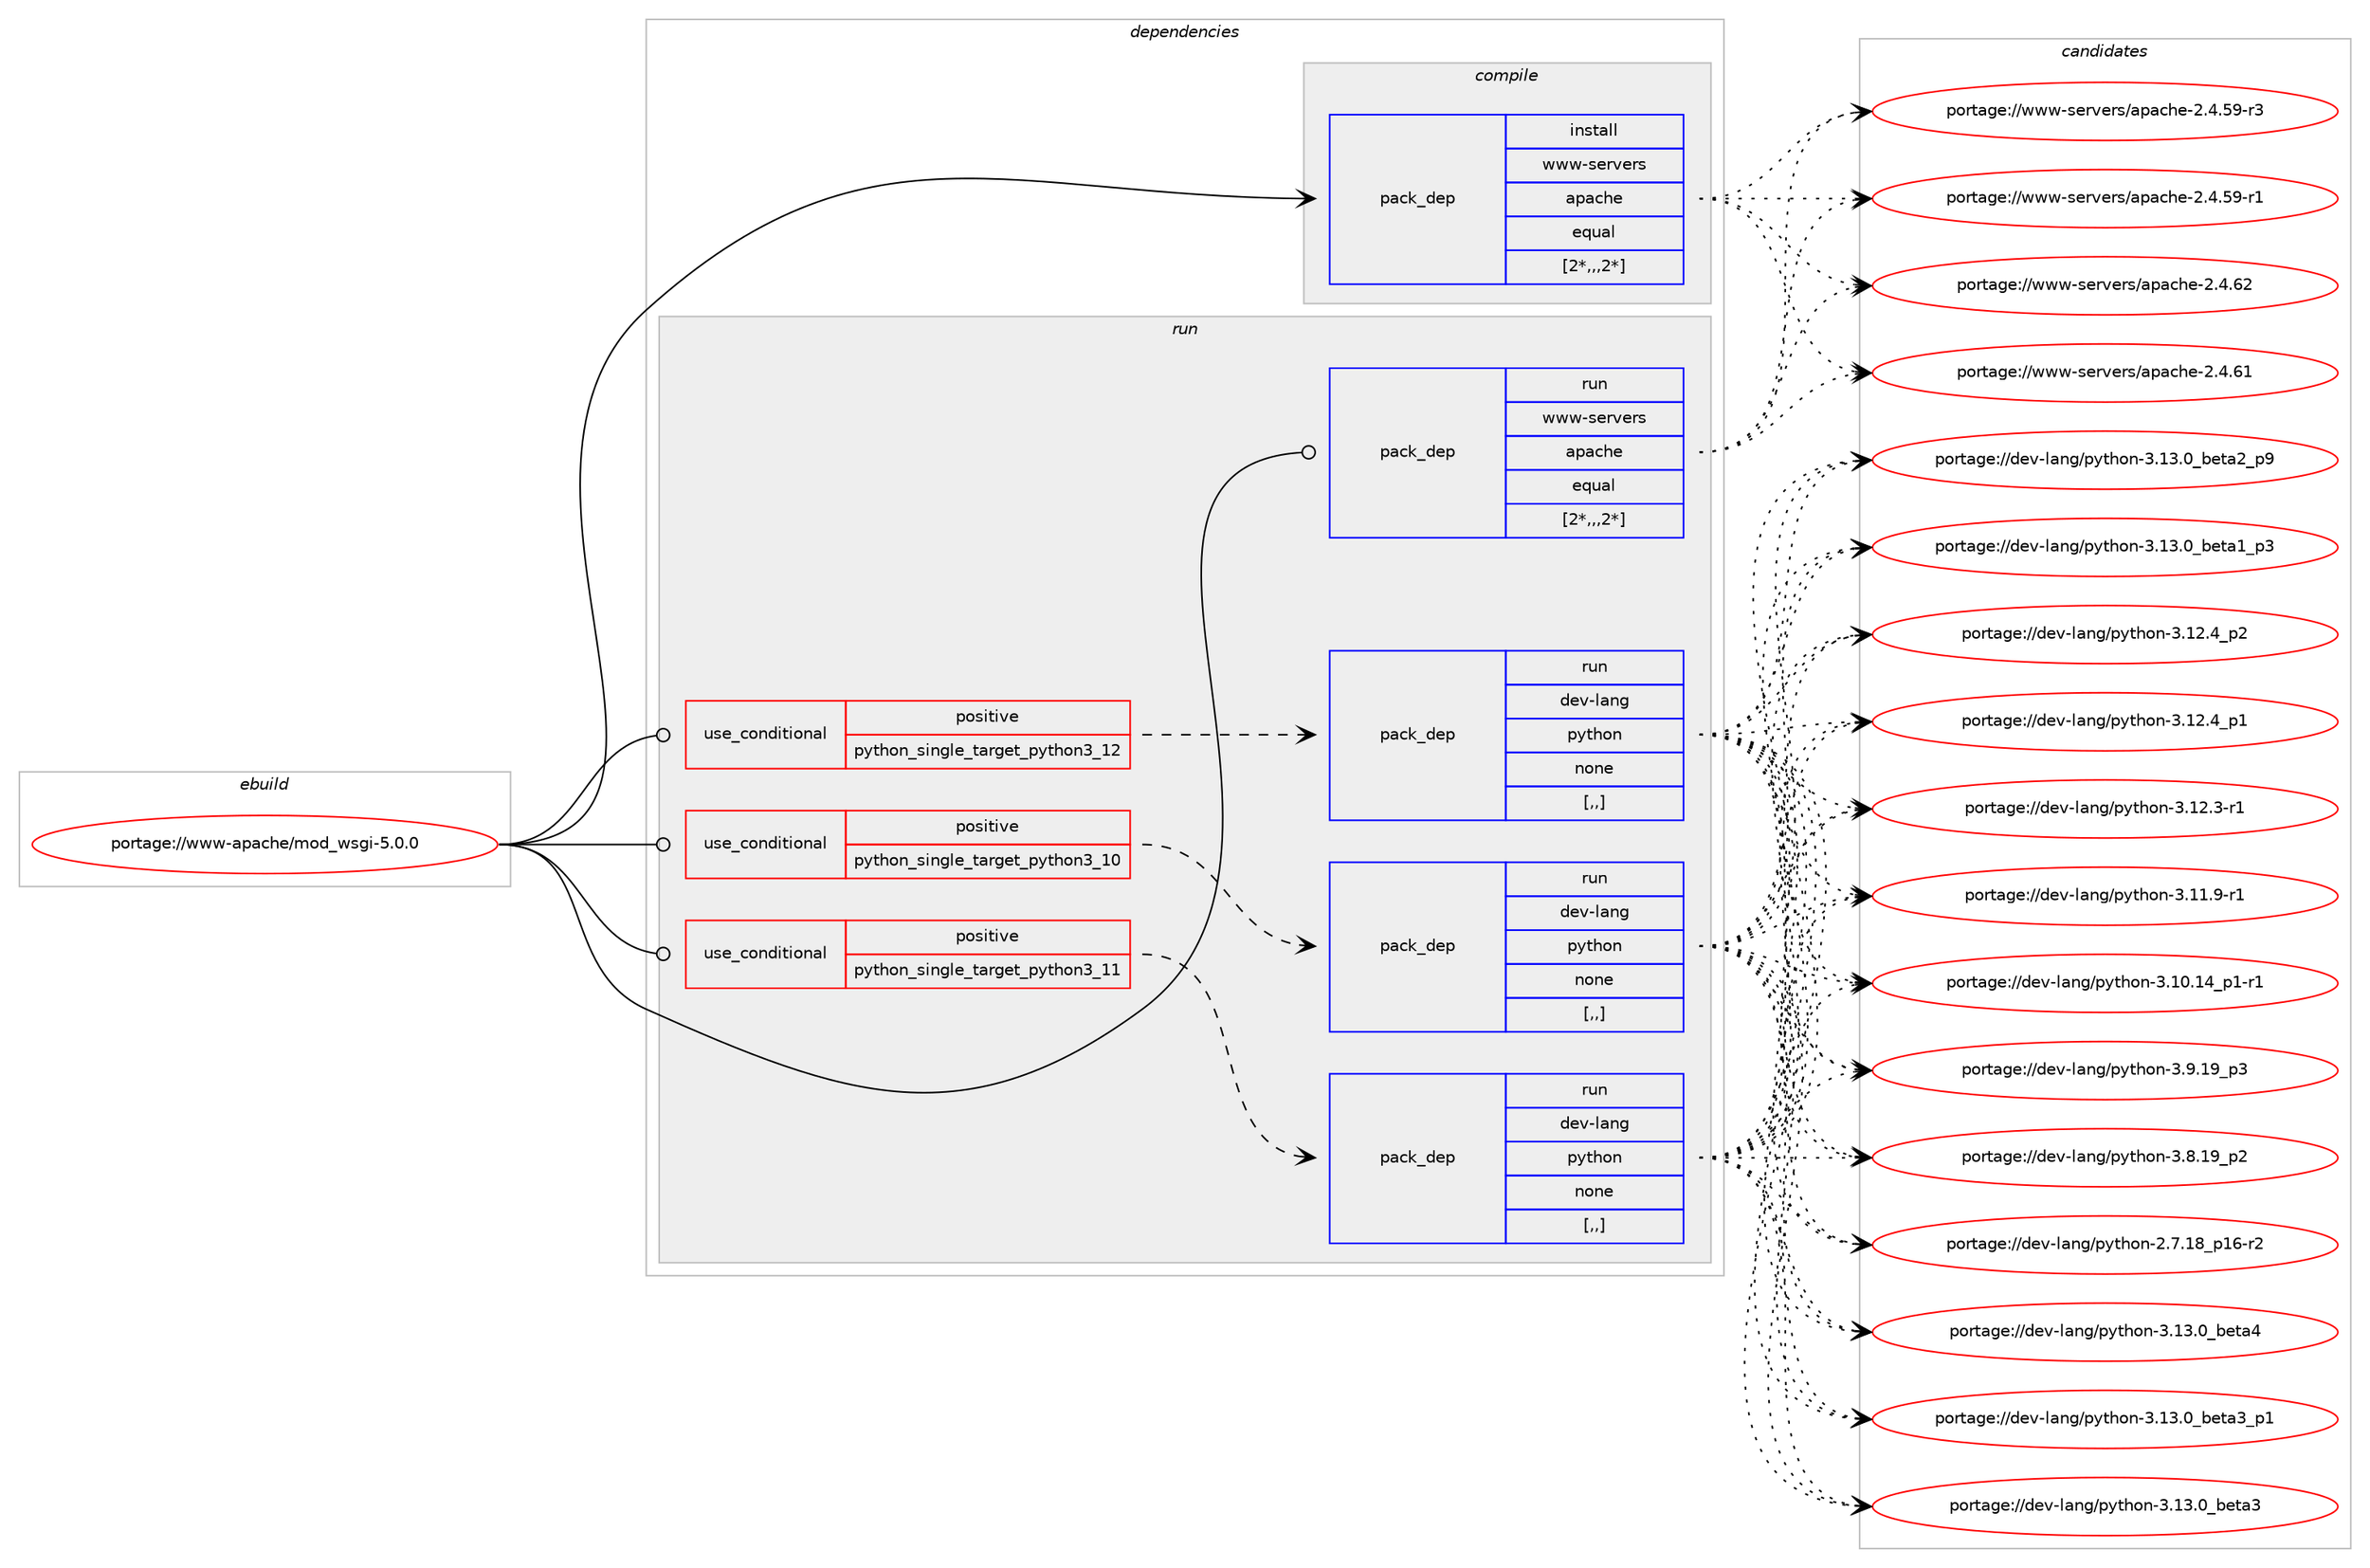 digraph prolog {

# *************
# Graph options
# *************

newrank=true;
concentrate=true;
compound=true;
graph [rankdir=LR,fontname=Helvetica,fontsize=10,ranksep=1.5];#, ranksep=2.5, nodesep=0.2];
edge  [arrowhead=vee];
node  [fontname=Helvetica,fontsize=10];

# **********
# The ebuild
# **********

subgraph cluster_leftcol {
color=gray;
label=<<i>ebuild</i>>;
id [label="portage://www-apache/mod_wsgi-5.0.0", color=red, width=4, href="../www-apache/mod_wsgi-5.0.0.svg"];
}

# ****************
# The dependencies
# ****************

subgraph cluster_midcol {
color=gray;
label=<<i>dependencies</i>>;
subgraph cluster_compile {
fillcolor="#eeeeee";
style=filled;
label=<<i>compile</i>>;
subgraph pack323756 {
dependency445774 [label=<<TABLE BORDER="0" CELLBORDER="1" CELLSPACING="0" CELLPADDING="4" WIDTH="220"><TR><TD ROWSPAN="6" CELLPADDING="30">pack_dep</TD></TR><TR><TD WIDTH="110">install</TD></TR><TR><TD>www-servers</TD></TR><TR><TD>apache</TD></TR><TR><TD>equal</TD></TR><TR><TD>[2*,,,2*]</TD></TR></TABLE>>, shape=none, color=blue];
}
id:e -> dependency445774:w [weight=20,style="solid",arrowhead="vee"];
}
subgraph cluster_compileandrun {
fillcolor="#eeeeee";
style=filled;
label=<<i>compile and run</i>>;
}
subgraph cluster_run {
fillcolor="#eeeeee";
style=filled;
label=<<i>run</i>>;
subgraph cond118763 {
dependency445775 [label=<<TABLE BORDER="0" CELLBORDER="1" CELLSPACING="0" CELLPADDING="4"><TR><TD ROWSPAN="3" CELLPADDING="10">use_conditional</TD></TR><TR><TD>positive</TD></TR><TR><TD>python_single_target_python3_10</TD></TR></TABLE>>, shape=none, color=red];
subgraph pack323757 {
dependency445776 [label=<<TABLE BORDER="0" CELLBORDER="1" CELLSPACING="0" CELLPADDING="4" WIDTH="220"><TR><TD ROWSPAN="6" CELLPADDING="30">pack_dep</TD></TR><TR><TD WIDTH="110">run</TD></TR><TR><TD>dev-lang</TD></TR><TR><TD>python</TD></TR><TR><TD>none</TD></TR><TR><TD>[,,]</TD></TR></TABLE>>, shape=none, color=blue];
}
dependency445775:e -> dependency445776:w [weight=20,style="dashed",arrowhead="vee"];
}
id:e -> dependency445775:w [weight=20,style="solid",arrowhead="odot"];
subgraph cond118764 {
dependency445777 [label=<<TABLE BORDER="0" CELLBORDER="1" CELLSPACING="0" CELLPADDING="4"><TR><TD ROWSPAN="3" CELLPADDING="10">use_conditional</TD></TR><TR><TD>positive</TD></TR><TR><TD>python_single_target_python3_11</TD></TR></TABLE>>, shape=none, color=red];
subgraph pack323758 {
dependency445778 [label=<<TABLE BORDER="0" CELLBORDER="1" CELLSPACING="0" CELLPADDING="4" WIDTH="220"><TR><TD ROWSPAN="6" CELLPADDING="30">pack_dep</TD></TR><TR><TD WIDTH="110">run</TD></TR><TR><TD>dev-lang</TD></TR><TR><TD>python</TD></TR><TR><TD>none</TD></TR><TR><TD>[,,]</TD></TR></TABLE>>, shape=none, color=blue];
}
dependency445777:e -> dependency445778:w [weight=20,style="dashed",arrowhead="vee"];
}
id:e -> dependency445777:w [weight=20,style="solid",arrowhead="odot"];
subgraph cond118765 {
dependency445779 [label=<<TABLE BORDER="0" CELLBORDER="1" CELLSPACING="0" CELLPADDING="4"><TR><TD ROWSPAN="3" CELLPADDING="10">use_conditional</TD></TR><TR><TD>positive</TD></TR><TR><TD>python_single_target_python3_12</TD></TR></TABLE>>, shape=none, color=red];
subgraph pack323759 {
dependency445780 [label=<<TABLE BORDER="0" CELLBORDER="1" CELLSPACING="0" CELLPADDING="4" WIDTH="220"><TR><TD ROWSPAN="6" CELLPADDING="30">pack_dep</TD></TR><TR><TD WIDTH="110">run</TD></TR><TR><TD>dev-lang</TD></TR><TR><TD>python</TD></TR><TR><TD>none</TD></TR><TR><TD>[,,]</TD></TR></TABLE>>, shape=none, color=blue];
}
dependency445779:e -> dependency445780:w [weight=20,style="dashed",arrowhead="vee"];
}
id:e -> dependency445779:w [weight=20,style="solid",arrowhead="odot"];
subgraph pack323760 {
dependency445781 [label=<<TABLE BORDER="0" CELLBORDER="1" CELLSPACING="0" CELLPADDING="4" WIDTH="220"><TR><TD ROWSPAN="6" CELLPADDING="30">pack_dep</TD></TR><TR><TD WIDTH="110">run</TD></TR><TR><TD>www-servers</TD></TR><TR><TD>apache</TD></TR><TR><TD>equal</TD></TR><TR><TD>[2*,,,2*]</TD></TR></TABLE>>, shape=none, color=blue];
}
id:e -> dependency445781:w [weight=20,style="solid",arrowhead="odot"];
}
}

# **************
# The candidates
# **************

subgraph cluster_choices {
rank=same;
color=gray;
label=<<i>candidates</i>>;

subgraph choice323756 {
color=black;
nodesep=1;
choice119119119451151011141181011141154797112979910410145504652465450 [label="portage://www-servers/apache-2.4.62", color=red, width=4,href="../www-servers/apache-2.4.62.svg"];
choice119119119451151011141181011141154797112979910410145504652465449 [label="portage://www-servers/apache-2.4.61", color=red, width=4,href="../www-servers/apache-2.4.61.svg"];
choice1191191194511510111411810111411547971129799104101455046524653574511451 [label="portage://www-servers/apache-2.4.59-r3", color=red, width=4,href="../www-servers/apache-2.4.59-r3.svg"];
choice1191191194511510111411810111411547971129799104101455046524653574511449 [label="portage://www-servers/apache-2.4.59-r1", color=red, width=4,href="../www-servers/apache-2.4.59-r1.svg"];
dependency445774:e -> choice119119119451151011141181011141154797112979910410145504652465450:w [style=dotted,weight="100"];
dependency445774:e -> choice119119119451151011141181011141154797112979910410145504652465449:w [style=dotted,weight="100"];
dependency445774:e -> choice1191191194511510111411810111411547971129799104101455046524653574511451:w [style=dotted,weight="100"];
dependency445774:e -> choice1191191194511510111411810111411547971129799104101455046524653574511449:w [style=dotted,weight="100"];
}
subgraph choice323757 {
color=black;
nodesep=1;
choice1001011184510897110103471121211161041111104551464951464895981011169752 [label="portage://dev-lang/python-3.13.0_beta4", color=red, width=4,href="../dev-lang/python-3.13.0_beta4.svg"];
choice10010111845108971101034711212111610411111045514649514648959810111697519511249 [label="portage://dev-lang/python-3.13.0_beta3_p1", color=red, width=4,href="../dev-lang/python-3.13.0_beta3_p1.svg"];
choice1001011184510897110103471121211161041111104551464951464895981011169751 [label="portage://dev-lang/python-3.13.0_beta3", color=red, width=4,href="../dev-lang/python-3.13.0_beta3.svg"];
choice10010111845108971101034711212111610411111045514649514648959810111697509511257 [label="portage://dev-lang/python-3.13.0_beta2_p9", color=red, width=4,href="../dev-lang/python-3.13.0_beta2_p9.svg"];
choice10010111845108971101034711212111610411111045514649514648959810111697499511251 [label="portage://dev-lang/python-3.13.0_beta1_p3", color=red, width=4,href="../dev-lang/python-3.13.0_beta1_p3.svg"];
choice100101118451089711010347112121116104111110455146495046529511250 [label="portage://dev-lang/python-3.12.4_p2", color=red, width=4,href="../dev-lang/python-3.12.4_p2.svg"];
choice100101118451089711010347112121116104111110455146495046529511249 [label="portage://dev-lang/python-3.12.4_p1", color=red, width=4,href="../dev-lang/python-3.12.4_p1.svg"];
choice100101118451089711010347112121116104111110455146495046514511449 [label="portage://dev-lang/python-3.12.3-r1", color=red, width=4,href="../dev-lang/python-3.12.3-r1.svg"];
choice100101118451089711010347112121116104111110455146494946574511449 [label="portage://dev-lang/python-3.11.9-r1", color=red, width=4,href="../dev-lang/python-3.11.9-r1.svg"];
choice100101118451089711010347112121116104111110455146494846495295112494511449 [label="portage://dev-lang/python-3.10.14_p1-r1", color=red, width=4,href="../dev-lang/python-3.10.14_p1-r1.svg"];
choice100101118451089711010347112121116104111110455146574649579511251 [label="portage://dev-lang/python-3.9.19_p3", color=red, width=4,href="../dev-lang/python-3.9.19_p3.svg"];
choice100101118451089711010347112121116104111110455146564649579511250 [label="portage://dev-lang/python-3.8.19_p2", color=red, width=4,href="../dev-lang/python-3.8.19_p2.svg"];
choice100101118451089711010347112121116104111110455046554649569511249544511450 [label="portage://dev-lang/python-2.7.18_p16-r2", color=red, width=4,href="../dev-lang/python-2.7.18_p16-r2.svg"];
dependency445776:e -> choice1001011184510897110103471121211161041111104551464951464895981011169752:w [style=dotted,weight="100"];
dependency445776:e -> choice10010111845108971101034711212111610411111045514649514648959810111697519511249:w [style=dotted,weight="100"];
dependency445776:e -> choice1001011184510897110103471121211161041111104551464951464895981011169751:w [style=dotted,weight="100"];
dependency445776:e -> choice10010111845108971101034711212111610411111045514649514648959810111697509511257:w [style=dotted,weight="100"];
dependency445776:e -> choice10010111845108971101034711212111610411111045514649514648959810111697499511251:w [style=dotted,weight="100"];
dependency445776:e -> choice100101118451089711010347112121116104111110455146495046529511250:w [style=dotted,weight="100"];
dependency445776:e -> choice100101118451089711010347112121116104111110455146495046529511249:w [style=dotted,weight="100"];
dependency445776:e -> choice100101118451089711010347112121116104111110455146495046514511449:w [style=dotted,weight="100"];
dependency445776:e -> choice100101118451089711010347112121116104111110455146494946574511449:w [style=dotted,weight="100"];
dependency445776:e -> choice100101118451089711010347112121116104111110455146494846495295112494511449:w [style=dotted,weight="100"];
dependency445776:e -> choice100101118451089711010347112121116104111110455146574649579511251:w [style=dotted,weight="100"];
dependency445776:e -> choice100101118451089711010347112121116104111110455146564649579511250:w [style=dotted,weight="100"];
dependency445776:e -> choice100101118451089711010347112121116104111110455046554649569511249544511450:w [style=dotted,weight="100"];
}
subgraph choice323758 {
color=black;
nodesep=1;
choice1001011184510897110103471121211161041111104551464951464895981011169752 [label="portage://dev-lang/python-3.13.0_beta4", color=red, width=4,href="../dev-lang/python-3.13.0_beta4.svg"];
choice10010111845108971101034711212111610411111045514649514648959810111697519511249 [label="portage://dev-lang/python-3.13.0_beta3_p1", color=red, width=4,href="../dev-lang/python-3.13.0_beta3_p1.svg"];
choice1001011184510897110103471121211161041111104551464951464895981011169751 [label="portage://dev-lang/python-3.13.0_beta3", color=red, width=4,href="../dev-lang/python-3.13.0_beta3.svg"];
choice10010111845108971101034711212111610411111045514649514648959810111697509511257 [label="portage://dev-lang/python-3.13.0_beta2_p9", color=red, width=4,href="../dev-lang/python-3.13.0_beta2_p9.svg"];
choice10010111845108971101034711212111610411111045514649514648959810111697499511251 [label="portage://dev-lang/python-3.13.0_beta1_p3", color=red, width=4,href="../dev-lang/python-3.13.0_beta1_p3.svg"];
choice100101118451089711010347112121116104111110455146495046529511250 [label="portage://dev-lang/python-3.12.4_p2", color=red, width=4,href="../dev-lang/python-3.12.4_p2.svg"];
choice100101118451089711010347112121116104111110455146495046529511249 [label="portage://dev-lang/python-3.12.4_p1", color=red, width=4,href="../dev-lang/python-3.12.4_p1.svg"];
choice100101118451089711010347112121116104111110455146495046514511449 [label="portage://dev-lang/python-3.12.3-r1", color=red, width=4,href="../dev-lang/python-3.12.3-r1.svg"];
choice100101118451089711010347112121116104111110455146494946574511449 [label="portage://dev-lang/python-3.11.9-r1", color=red, width=4,href="../dev-lang/python-3.11.9-r1.svg"];
choice100101118451089711010347112121116104111110455146494846495295112494511449 [label="portage://dev-lang/python-3.10.14_p1-r1", color=red, width=4,href="../dev-lang/python-3.10.14_p1-r1.svg"];
choice100101118451089711010347112121116104111110455146574649579511251 [label="portage://dev-lang/python-3.9.19_p3", color=red, width=4,href="../dev-lang/python-3.9.19_p3.svg"];
choice100101118451089711010347112121116104111110455146564649579511250 [label="portage://dev-lang/python-3.8.19_p2", color=red, width=4,href="../dev-lang/python-3.8.19_p2.svg"];
choice100101118451089711010347112121116104111110455046554649569511249544511450 [label="portage://dev-lang/python-2.7.18_p16-r2", color=red, width=4,href="../dev-lang/python-2.7.18_p16-r2.svg"];
dependency445778:e -> choice1001011184510897110103471121211161041111104551464951464895981011169752:w [style=dotted,weight="100"];
dependency445778:e -> choice10010111845108971101034711212111610411111045514649514648959810111697519511249:w [style=dotted,weight="100"];
dependency445778:e -> choice1001011184510897110103471121211161041111104551464951464895981011169751:w [style=dotted,weight="100"];
dependency445778:e -> choice10010111845108971101034711212111610411111045514649514648959810111697509511257:w [style=dotted,weight="100"];
dependency445778:e -> choice10010111845108971101034711212111610411111045514649514648959810111697499511251:w [style=dotted,weight="100"];
dependency445778:e -> choice100101118451089711010347112121116104111110455146495046529511250:w [style=dotted,weight="100"];
dependency445778:e -> choice100101118451089711010347112121116104111110455146495046529511249:w [style=dotted,weight="100"];
dependency445778:e -> choice100101118451089711010347112121116104111110455146495046514511449:w [style=dotted,weight="100"];
dependency445778:e -> choice100101118451089711010347112121116104111110455146494946574511449:w [style=dotted,weight="100"];
dependency445778:e -> choice100101118451089711010347112121116104111110455146494846495295112494511449:w [style=dotted,weight="100"];
dependency445778:e -> choice100101118451089711010347112121116104111110455146574649579511251:w [style=dotted,weight="100"];
dependency445778:e -> choice100101118451089711010347112121116104111110455146564649579511250:w [style=dotted,weight="100"];
dependency445778:e -> choice100101118451089711010347112121116104111110455046554649569511249544511450:w [style=dotted,weight="100"];
}
subgraph choice323759 {
color=black;
nodesep=1;
choice1001011184510897110103471121211161041111104551464951464895981011169752 [label="portage://dev-lang/python-3.13.0_beta4", color=red, width=4,href="../dev-lang/python-3.13.0_beta4.svg"];
choice10010111845108971101034711212111610411111045514649514648959810111697519511249 [label="portage://dev-lang/python-3.13.0_beta3_p1", color=red, width=4,href="../dev-lang/python-3.13.0_beta3_p1.svg"];
choice1001011184510897110103471121211161041111104551464951464895981011169751 [label="portage://dev-lang/python-3.13.0_beta3", color=red, width=4,href="../dev-lang/python-3.13.0_beta3.svg"];
choice10010111845108971101034711212111610411111045514649514648959810111697509511257 [label="portage://dev-lang/python-3.13.0_beta2_p9", color=red, width=4,href="../dev-lang/python-3.13.0_beta2_p9.svg"];
choice10010111845108971101034711212111610411111045514649514648959810111697499511251 [label="portage://dev-lang/python-3.13.0_beta1_p3", color=red, width=4,href="../dev-lang/python-3.13.0_beta1_p3.svg"];
choice100101118451089711010347112121116104111110455146495046529511250 [label="portage://dev-lang/python-3.12.4_p2", color=red, width=4,href="../dev-lang/python-3.12.4_p2.svg"];
choice100101118451089711010347112121116104111110455146495046529511249 [label="portage://dev-lang/python-3.12.4_p1", color=red, width=4,href="../dev-lang/python-3.12.4_p1.svg"];
choice100101118451089711010347112121116104111110455146495046514511449 [label="portage://dev-lang/python-3.12.3-r1", color=red, width=4,href="../dev-lang/python-3.12.3-r1.svg"];
choice100101118451089711010347112121116104111110455146494946574511449 [label="portage://dev-lang/python-3.11.9-r1", color=red, width=4,href="../dev-lang/python-3.11.9-r1.svg"];
choice100101118451089711010347112121116104111110455146494846495295112494511449 [label="portage://dev-lang/python-3.10.14_p1-r1", color=red, width=4,href="../dev-lang/python-3.10.14_p1-r1.svg"];
choice100101118451089711010347112121116104111110455146574649579511251 [label="portage://dev-lang/python-3.9.19_p3", color=red, width=4,href="../dev-lang/python-3.9.19_p3.svg"];
choice100101118451089711010347112121116104111110455146564649579511250 [label="portage://dev-lang/python-3.8.19_p2", color=red, width=4,href="../dev-lang/python-3.8.19_p2.svg"];
choice100101118451089711010347112121116104111110455046554649569511249544511450 [label="portage://dev-lang/python-2.7.18_p16-r2", color=red, width=4,href="../dev-lang/python-2.7.18_p16-r2.svg"];
dependency445780:e -> choice1001011184510897110103471121211161041111104551464951464895981011169752:w [style=dotted,weight="100"];
dependency445780:e -> choice10010111845108971101034711212111610411111045514649514648959810111697519511249:w [style=dotted,weight="100"];
dependency445780:e -> choice1001011184510897110103471121211161041111104551464951464895981011169751:w [style=dotted,weight="100"];
dependency445780:e -> choice10010111845108971101034711212111610411111045514649514648959810111697509511257:w [style=dotted,weight="100"];
dependency445780:e -> choice10010111845108971101034711212111610411111045514649514648959810111697499511251:w [style=dotted,weight="100"];
dependency445780:e -> choice100101118451089711010347112121116104111110455146495046529511250:w [style=dotted,weight="100"];
dependency445780:e -> choice100101118451089711010347112121116104111110455146495046529511249:w [style=dotted,weight="100"];
dependency445780:e -> choice100101118451089711010347112121116104111110455146495046514511449:w [style=dotted,weight="100"];
dependency445780:e -> choice100101118451089711010347112121116104111110455146494946574511449:w [style=dotted,weight="100"];
dependency445780:e -> choice100101118451089711010347112121116104111110455146494846495295112494511449:w [style=dotted,weight="100"];
dependency445780:e -> choice100101118451089711010347112121116104111110455146574649579511251:w [style=dotted,weight="100"];
dependency445780:e -> choice100101118451089711010347112121116104111110455146564649579511250:w [style=dotted,weight="100"];
dependency445780:e -> choice100101118451089711010347112121116104111110455046554649569511249544511450:w [style=dotted,weight="100"];
}
subgraph choice323760 {
color=black;
nodesep=1;
choice119119119451151011141181011141154797112979910410145504652465450 [label="portage://www-servers/apache-2.4.62", color=red, width=4,href="../www-servers/apache-2.4.62.svg"];
choice119119119451151011141181011141154797112979910410145504652465449 [label="portage://www-servers/apache-2.4.61", color=red, width=4,href="../www-servers/apache-2.4.61.svg"];
choice1191191194511510111411810111411547971129799104101455046524653574511451 [label="portage://www-servers/apache-2.4.59-r3", color=red, width=4,href="../www-servers/apache-2.4.59-r3.svg"];
choice1191191194511510111411810111411547971129799104101455046524653574511449 [label="portage://www-servers/apache-2.4.59-r1", color=red, width=4,href="../www-servers/apache-2.4.59-r1.svg"];
dependency445781:e -> choice119119119451151011141181011141154797112979910410145504652465450:w [style=dotted,weight="100"];
dependency445781:e -> choice119119119451151011141181011141154797112979910410145504652465449:w [style=dotted,weight="100"];
dependency445781:e -> choice1191191194511510111411810111411547971129799104101455046524653574511451:w [style=dotted,weight="100"];
dependency445781:e -> choice1191191194511510111411810111411547971129799104101455046524653574511449:w [style=dotted,weight="100"];
}
}

}
